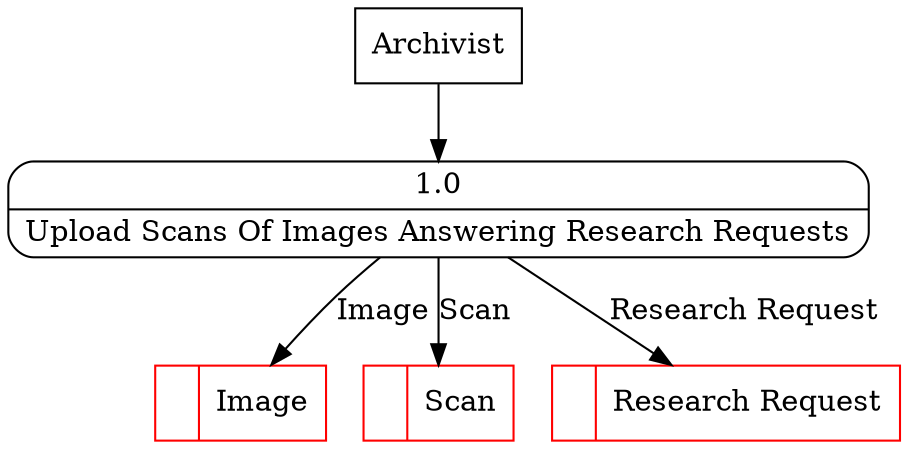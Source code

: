 digraph dfd2{ 
node[shape=record]
200 [label="<f0>  |<f1> Image " color=red];
201 [label="<f0>  |<f1> Scan " color=red];
202 [label="<f0>  |<f1> Research Request " color=red];
203 [label="Archivist" shape=box];
204 [label="{<f0> 1.0|<f1> Upload Scans Of Images Answering Research Requests }" shape=Mrecord];
203 -> 204
204 -> 201 [label="Scan"]
204 -> 200 [label="Image"]
204 -> 202 [label="Research Request"]
}